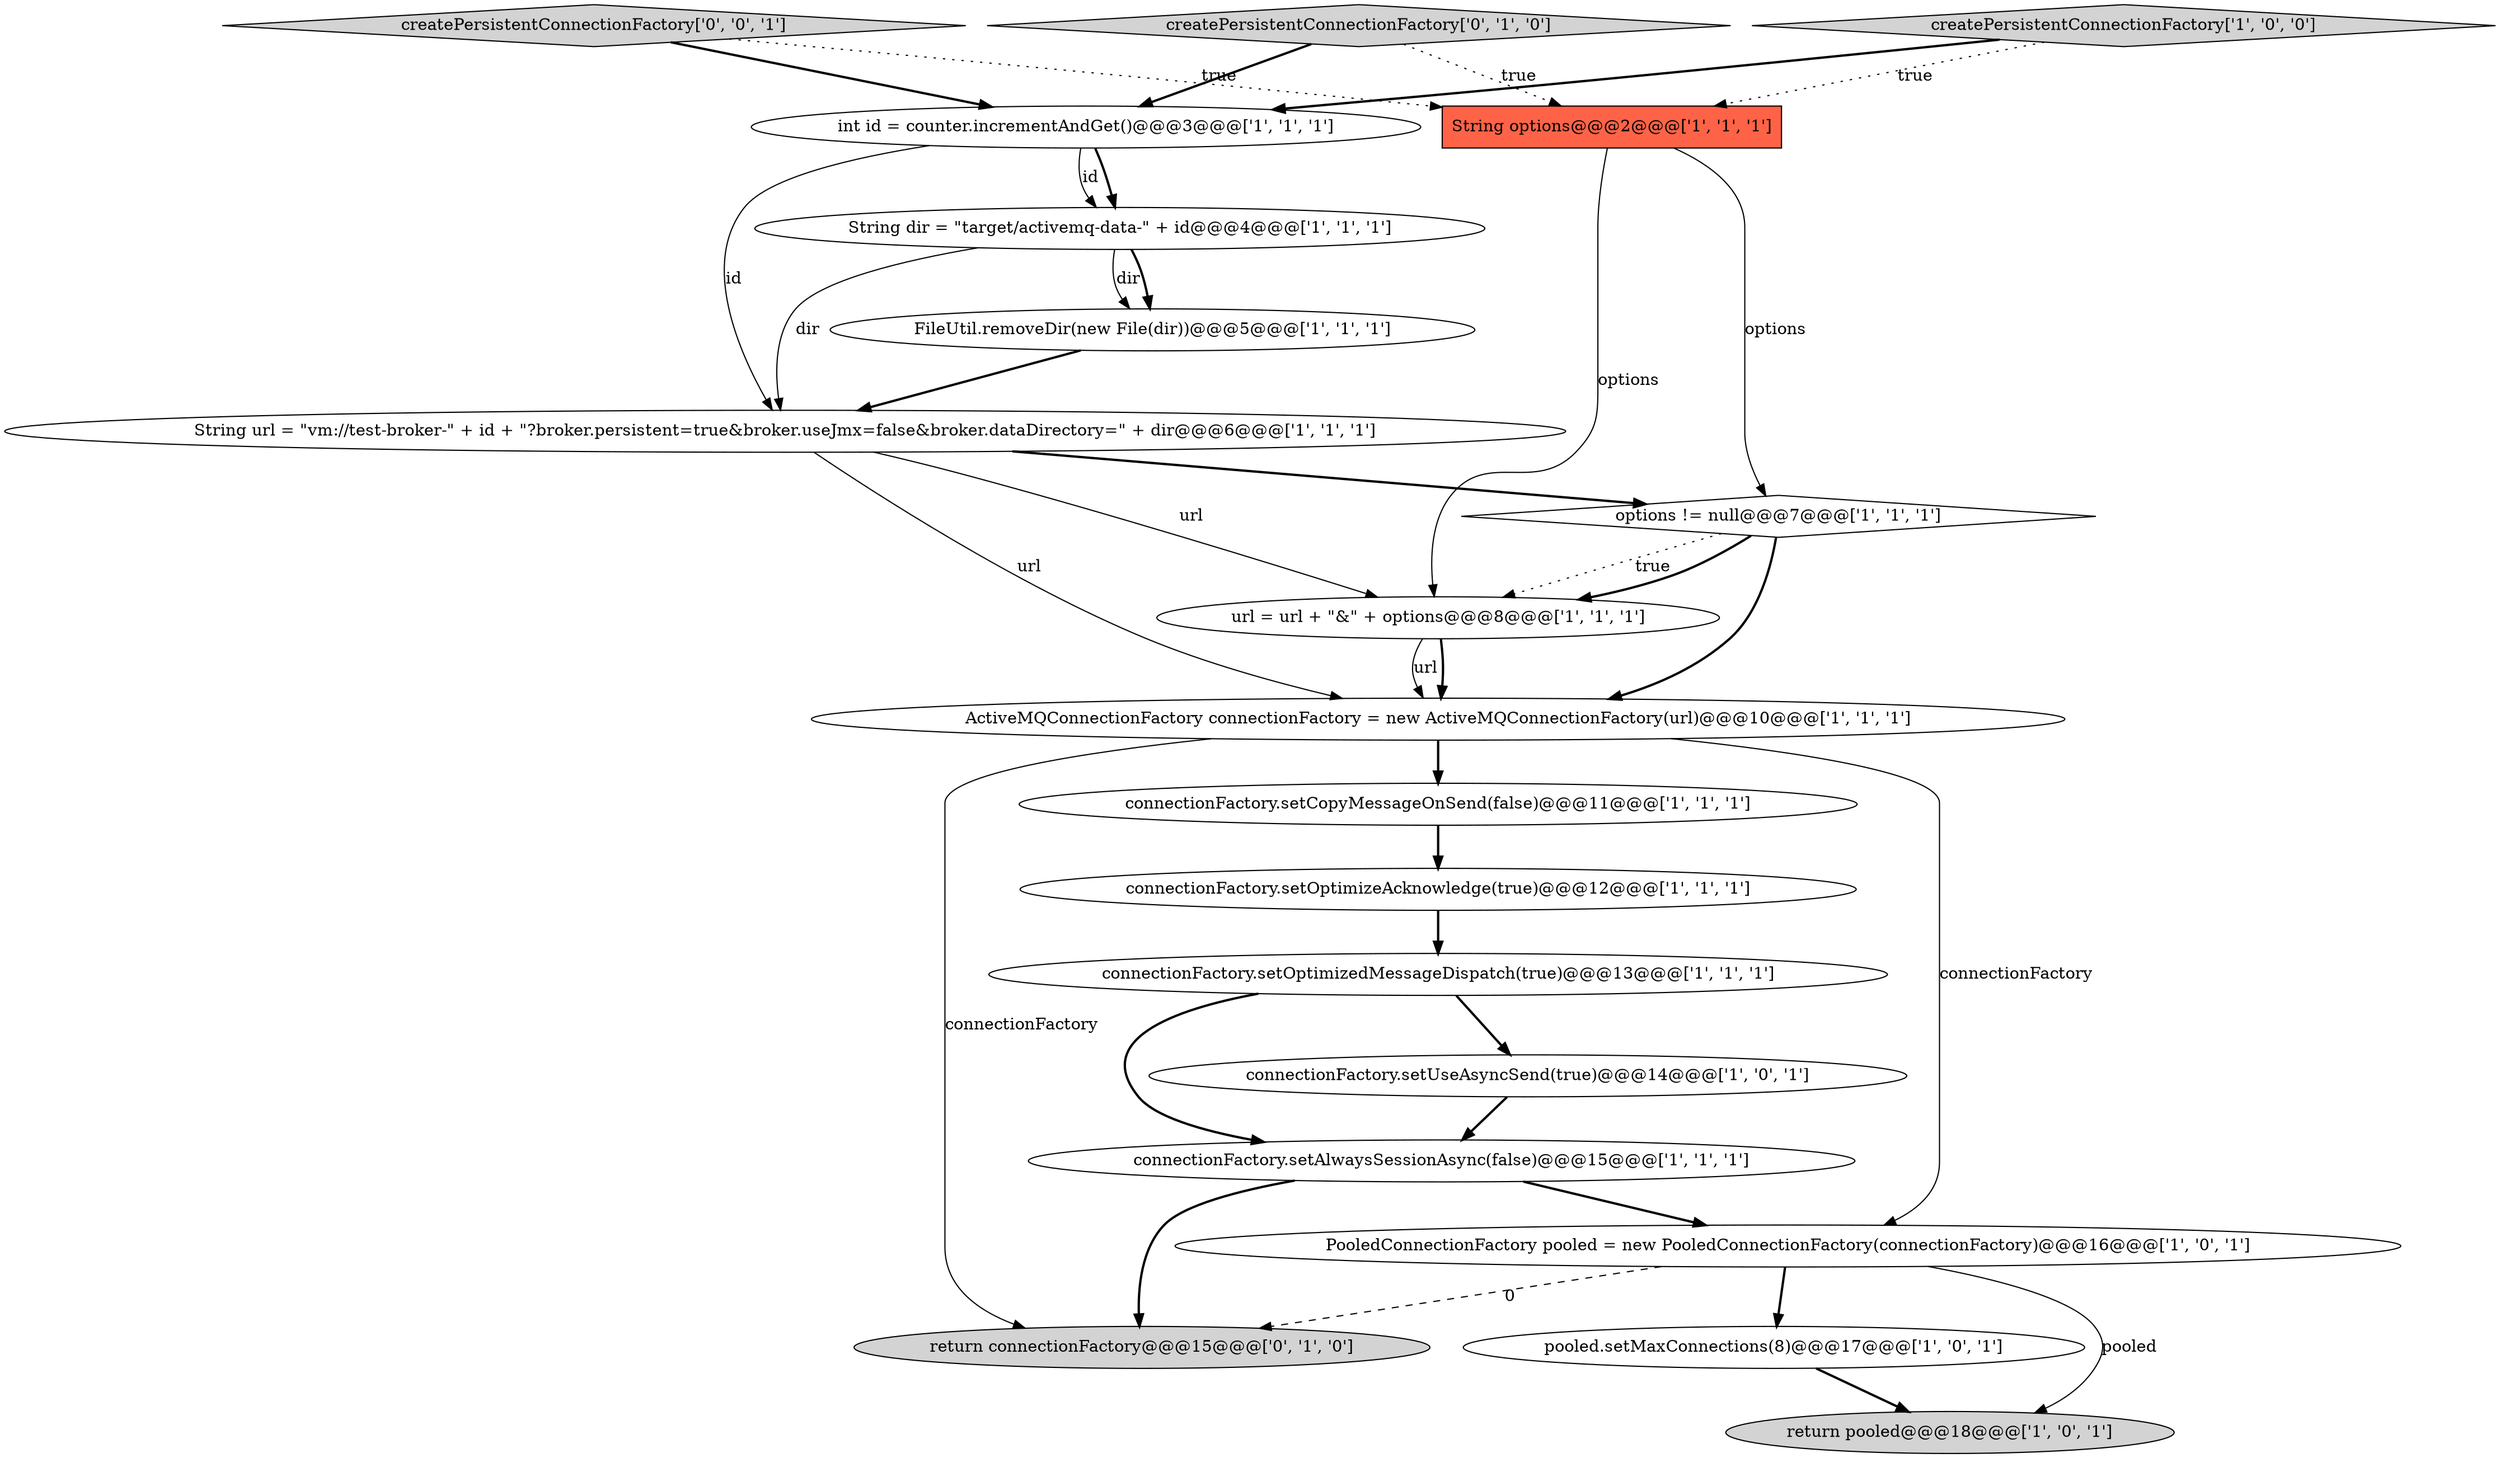 digraph {
18 [style = filled, label = "return connectionFactory@@@15@@@['0', '1', '0']", fillcolor = lightgray, shape = ellipse image = "AAA1AAABBB2BBB"];
3 [style = filled, label = "options != null@@@7@@@['1', '1', '1']", fillcolor = white, shape = diamond image = "AAA0AAABBB1BBB"];
6 [style = filled, label = "int id = counter.incrementAndGet()@@@3@@@['1', '1', '1']", fillcolor = white, shape = ellipse image = "AAA0AAABBB1BBB"];
9 [style = filled, label = "FileUtil.removeDir(new File(dir))@@@5@@@['1', '1', '1']", fillcolor = white, shape = ellipse image = "AAA0AAABBB1BBB"];
19 [style = filled, label = "createPersistentConnectionFactory['0', '0', '1']", fillcolor = lightgray, shape = diamond image = "AAA0AAABBB3BBB"];
15 [style = filled, label = "String options@@@2@@@['1', '1', '1']", fillcolor = tomato, shape = box image = "AAA0AAABBB1BBB"];
16 [style = filled, label = "String dir = \"target/activemq-data-\" + id@@@4@@@['1', '1', '1']", fillcolor = white, shape = ellipse image = "AAA0AAABBB1BBB"];
1 [style = filled, label = "url = url + \"&\" + options@@@8@@@['1', '1', '1']", fillcolor = white, shape = ellipse image = "AAA0AAABBB1BBB"];
7 [style = filled, label = "return pooled@@@18@@@['1', '0', '1']", fillcolor = lightgray, shape = ellipse image = "AAA0AAABBB1BBB"];
12 [style = filled, label = "connectionFactory.setUseAsyncSend(true)@@@14@@@['1', '0', '1']", fillcolor = white, shape = ellipse image = "AAA0AAABBB1BBB"];
13 [style = filled, label = "connectionFactory.setOptimizeAcknowledge(true)@@@12@@@['1', '1', '1']", fillcolor = white, shape = ellipse image = "AAA0AAABBB1BBB"];
2 [style = filled, label = "pooled.setMaxConnections(8)@@@17@@@['1', '0', '1']", fillcolor = white, shape = ellipse image = "AAA0AAABBB1BBB"];
5 [style = filled, label = "PooledConnectionFactory pooled = new PooledConnectionFactory(connectionFactory)@@@16@@@['1', '0', '1']", fillcolor = white, shape = ellipse image = "AAA0AAABBB1BBB"];
0 [style = filled, label = "createPersistentConnectionFactory['1', '0', '0']", fillcolor = lightgray, shape = diamond image = "AAA0AAABBB1BBB"];
10 [style = filled, label = "ActiveMQConnectionFactory connectionFactory = new ActiveMQConnectionFactory(url)@@@10@@@['1', '1', '1']", fillcolor = white, shape = ellipse image = "AAA0AAABBB1BBB"];
11 [style = filled, label = "connectionFactory.setOptimizedMessageDispatch(true)@@@13@@@['1', '1', '1']", fillcolor = white, shape = ellipse image = "AAA0AAABBB1BBB"];
17 [style = filled, label = "createPersistentConnectionFactory['0', '1', '0']", fillcolor = lightgray, shape = diamond image = "AAA0AAABBB2BBB"];
8 [style = filled, label = "connectionFactory.setAlwaysSessionAsync(false)@@@15@@@['1', '1', '1']", fillcolor = white, shape = ellipse image = "AAA0AAABBB1BBB"];
4 [style = filled, label = "String url = \"vm://test-broker-\" + id + \"?broker.persistent=true&broker.useJmx=false&broker.dataDirectory=\" + dir@@@6@@@['1', '1', '1']", fillcolor = white, shape = ellipse image = "AAA0AAABBB1BBB"];
14 [style = filled, label = "connectionFactory.setCopyMessageOnSend(false)@@@11@@@['1', '1', '1']", fillcolor = white, shape = ellipse image = "AAA0AAABBB1BBB"];
5->2 [style = bold, label=""];
0->6 [style = bold, label=""];
16->9 [style = solid, label="dir"];
3->10 [style = bold, label=""];
15->1 [style = solid, label="options"];
19->6 [style = bold, label=""];
11->12 [style = bold, label=""];
1->10 [style = bold, label=""];
8->5 [style = bold, label=""];
6->4 [style = solid, label="id"];
9->4 [style = bold, label=""];
3->1 [style = dotted, label="true"];
2->7 [style = bold, label=""];
14->13 [style = bold, label=""];
4->10 [style = solid, label="url"];
5->18 [style = dashed, label="0"];
3->1 [style = bold, label=""];
15->3 [style = solid, label="options"];
6->16 [style = bold, label=""];
8->18 [style = bold, label=""];
6->16 [style = solid, label="id"];
17->15 [style = dotted, label="true"];
13->11 [style = bold, label=""];
5->7 [style = solid, label="pooled"];
17->6 [style = bold, label=""];
11->8 [style = bold, label=""];
19->15 [style = dotted, label="true"];
0->15 [style = dotted, label="true"];
10->18 [style = solid, label="connectionFactory"];
16->4 [style = solid, label="dir"];
12->8 [style = bold, label=""];
4->3 [style = bold, label=""];
10->14 [style = bold, label=""];
10->5 [style = solid, label="connectionFactory"];
4->1 [style = solid, label="url"];
1->10 [style = solid, label="url"];
16->9 [style = bold, label=""];
}
